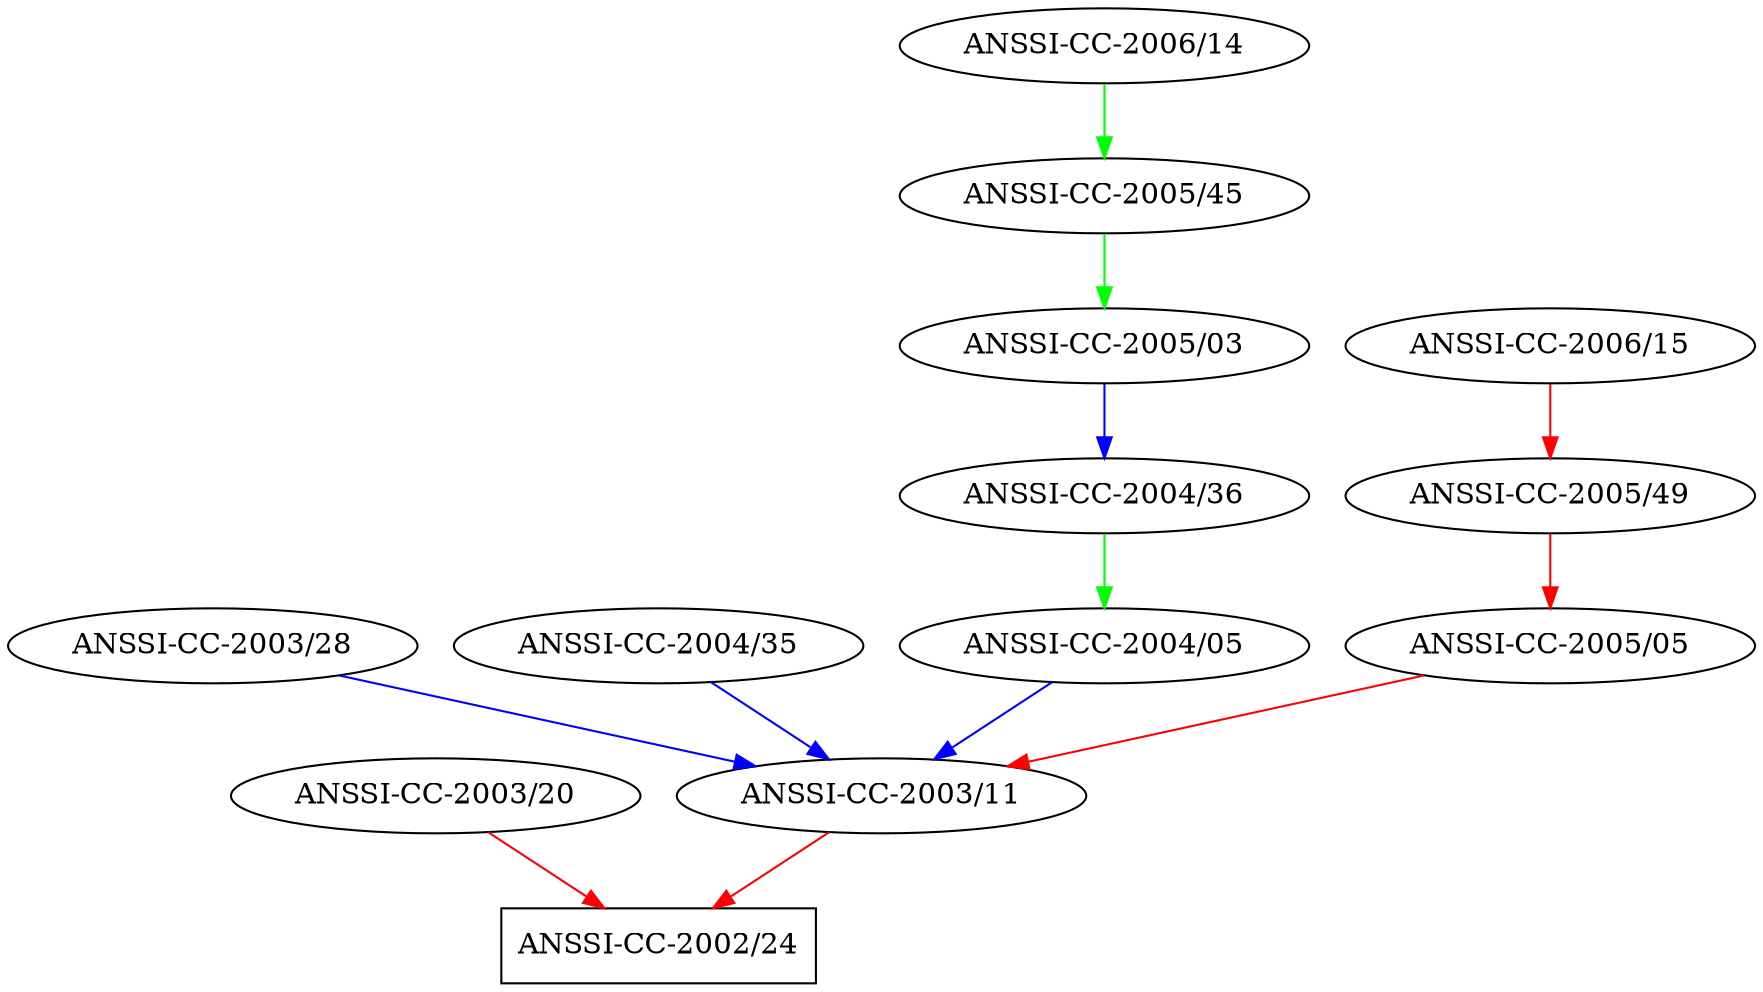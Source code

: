 digraph {
	# nodes
	200224 [label="ANSSI-CC-2002/24"] [shape=box]
	200320 [label="ANSSI-CC-2003/20"]
	200311 [label="ANSSI-CC-2003/11"]
	200328 [label="ANSSI-CC-2003/28"]
	200615 [label="ANSSI-CC-2006/15"]
	200436 [label="ANSSI-CC-2004/36"]
	200503 [label="ANSSI-CC-2005/03"]
	200614 [label="ANSSI-CC-2006/14"]
	200311 [label="ANSSI-CC-2003/11"]
	200545 [label="ANSSI-CC-2005/45"]
	200549 [label="ANSSI-CC-2005/49"]
	200435 [label="ANSSI-CC-2004/35"]
	200405 [label="ANSSI-CC-2004/05"]
	200505 [label="ANSSI-CC-2005/05"]


	# edges
	200320 -> 200224 [color=red]
	200311 -> 200224 [color=red]

	200328 -> 200311 [color=blue]
	200549 -> 200505 [color=red]
	200503 -> 200436 [color=blue]
	200615 -> 200549 [color=red]
	200545 -> 200503 [color=green] # not evaluated
	200435 -> 200311 [color=blue]
	200436 -> 200405 [color=green] # not evaluated
	200614 -> 200545 [color=green] # not evaluated
	200505 -> 200311 [color=red]
	200405 -> 200311 [color=blue]
}
